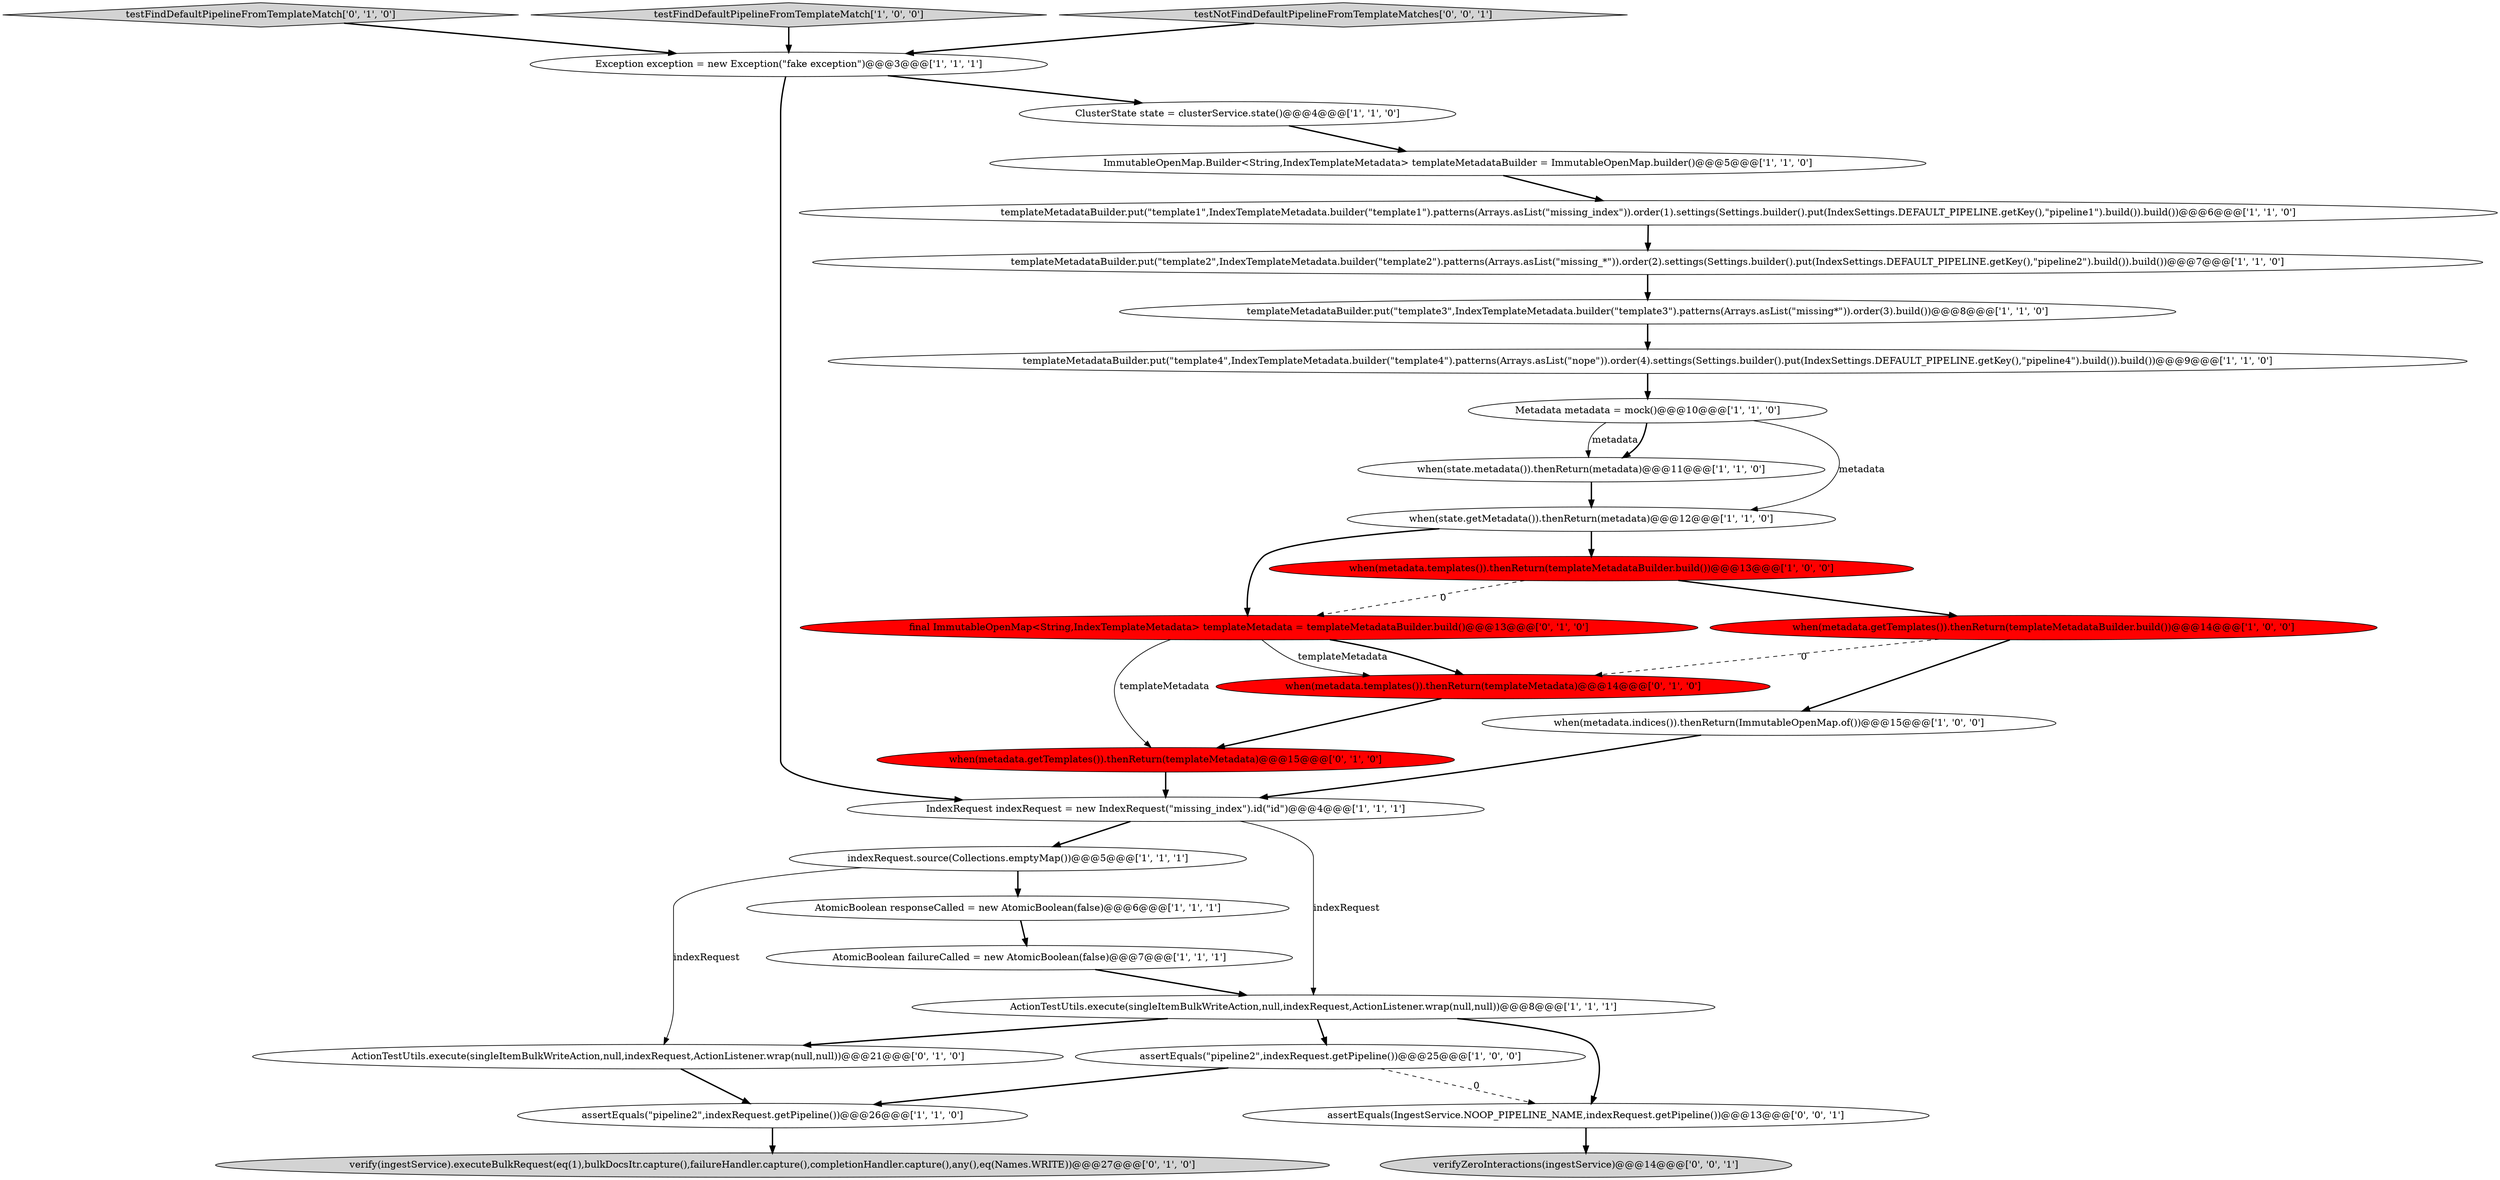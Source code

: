 digraph {
10 [style = filled, label = "assertEquals(\"pipeline2\",indexRequest.getPipeline())@@@26@@@['1', '1', '0']", fillcolor = white, shape = ellipse image = "AAA0AAABBB1BBB"];
1 [style = filled, label = "templateMetadataBuilder.put(\"template2\",IndexTemplateMetadata.builder(\"template2\").patterns(Arrays.asList(\"missing_*\")).order(2).settings(Settings.builder().put(IndexSettings.DEFAULT_PIPELINE.getKey(),\"pipeline2\").build()).build())@@@7@@@['1', '1', '0']", fillcolor = white, shape = ellipse image = "AAA0AAABBB1BBB"];
25 [style = filled, label = "testFindDefaultPipelineFromTemplateMatch['0', '1', '0']", fillcolor = lightgray, shape = diamond image = "AAA0AAABBB2BBB"];
3 [style = filled, label = "when(metadata.getTemplates()).thenReturn(templateMetadataBuilder.build())@@@14@@@['1', '0', '0']", fillcolor = red, shape = ellipse image = "AAA1AAABBB1BBB"];
28 [style = filled, label = "verifyZeroInteractions(ingestService)@@@14@@@['0', '0', '1']", fillcolor = lightgray, shape = ellipse image = "AAA0AAABBB3BBB"];
0 [style = filled, label = "Exception exception = new Exception(\"fake exception\")@@@3@@@['1', '1', '1']", fillcolor = white, shape = ellipse image = "AAA0AAABBB1BBB"];
15 [style = filled, label = "when(metadata.indices()).thenReturn(ImmutableOpenMap.of())@@@15@@@['1', '0', '0']", fillcolor = white, shape = ellipse image = "AAA0AAABBB1BBB"];
4 [style = filled, label = "IndexRequest indexRequest = new IndexRequest(\"missing_index\").id(\"id\")@@@4@@@['1', '1', '1']", fillcolor = white, shape = ellipse image = "AAA0AAABBB1BBB"];
2 [style = filled, label = "templateMetadataBuilder.put(\"template4\",IndexTemplateMetadata.builder(\"template4\").patterns(Arrays.asList(\"nope\")).order(4).settings(Settings.builder().put(IndexSettings.DEFAULT_PIPELINE.getKey(),\"pipeline4\").build()).build())@@@9@@@['1', '1', '0']", fillcolor = white, shape = ellipse image = "AAA0AAABBB1BBB"];
19 [style = filled, label = "testFindDefaultPipelineFromTemplateMatch['1', '0', '0']", fillcolor = lightgray, shape = diamond image = "AAA0AAABBB1BBB"];
16 [style = filled, label = "ClusterState state = clusterService.state()@@@4@@@['1', '1', '0']", fillcolor = white, shape = ellipse image = "AAA0AAABBB1BBB"];
23 [style = filled, label = "verify(ingestService).executeBulkRequest(eq(1),bulkDocsItr.capture(),failureHandler.capture(),completionHandler.capture(),any(),eq(Names.WRITE))@@@27@@@['0', '1', '0']", fillcolor = lightgray, shape = ellipse image = "AAA0AAABBB2BBB"];
22 [style = filled, label = "when(metadata.templates()).thenReturn(templateMetadata)@@@14@@@['0', '1', '0']", fillcolor = red, shape = ellipse image = "AAA1AAABBB2BBB"];
21 [style = filled, label = "when(metadata.getTemplates()).thenReturn(templateMetadata)@@@15@@@['0', '1', '0']", fillcolor = red, shape = ellipse image = "AAA1AAABBB2BBB"];
6 [style = filled, label = "AtomicBoolean responseCalled = new AtomicBoolean(false)@@@6@@@['1', '1', '1']", fillcolor = white, shape = ellipse image = "AAA0AAABBB1BBB"];
8 [style = filled, label = "templateMetadataBuilder.put(\"template3\",IndexTemplateMetadata.builder(\"template3\").patterns(Arrays.asList(\"missing*\")).order(3).build())@@@8@@@['1', '1', '0']", fillcolor = white, shape = ellipse image = "AAA0AAABBB1BBB"];
18 [style = filled, label = "AtomicBoolean failureCalled = new AtomicBoolean(false)@@@7@@@['1', '1', '1']", fillcolor = white, shape = ellipse image = "AAA0AAABBB1BBB"];
13 [style = filled, label = "when(state.metadata()).thenReturn(metadata)@@@11@@@['1', '1', '0']", fillcolor = white, shape = ellipse image = "AAA0AAABBB1BBB"];
5 [style = filled, label = "templateMetadataBuilder.put(\"template1\",IndexTemplateMetadata.builder(\"template1\").patterns(Arrays.asList(\"missing_index\")).order(1).settings(Settings.builder().put(IndexSettings.DEFAULT_PIPELINE.getKey(),\"pipeline1\").build()).build())@@@6@@@['1', '1', '0']", fillcolor = white, shape = ellipse image = "AAA0AAABBB1BBB"];
14 [style = filled, label = "assertEquals(\"pipeline2\",indexRequest.getPipeline())@@@25@@@['1', '0', '0']", fillcolor = white, shape = ellipse image = "AAA0AAABBB1BBB"];
27 [style = filled, label = "assertEquals(IngestService.NOOP_PIPELINE_NAME,indexRequest.getPipeline())@@@13@@@['0', '0', '1']", fillcolor = white, shape = ellipse image = "AAA0AAABBB3BBB"];
29 [style = filled, label = "testNotFindDefaultPipelineFromTemplateMatches['0', '0', '1']", fillcolor = lightgray, shape = diamond image = "AAA0AAABBB3BBB"];
20 [style = filled, label = "ImmutableOpenMap.Builder<String,IndexTemplateMetadata> templateMetadataBuilder = ImmutableOpenMap.builder()@@@5@@@['1', '1', '0']", fillcolor = white, shape = ellipse image = "AAA0AAABBB1BBB"];
11 [style = filled, label = "when(metadata.templates()).thenReturn(templateMetadataBuilder.build())@@@13@@@['1', '0', '0']", fillcolor = red, shape = ellipse image = "AAA1AAABBB1BBB"];
24 [style = filled, label = "ActionTestUtils.execute(singleItemBulkWriteAction,null,indexRequest,ActionListener.wrap(null,null))@@@21@@@['0', '1', '0']", fillcolor = white, shape = ellipse image = "AAA0AAABBB2BBB"];
12 [style = filled, label = "indexRequest.source(Collections.emptyMap())@@@5@@@['1', '1', '1']", fillcolor = white, shape = ellipse image = "AAA0AAABBB1BBB"];
26 [style = filled, label = "final ImmutableOpenMap<String,IndexTemplateMetadata> templateMetadata = templateMetadataBuilder.build()@@@13@@@['0', '1', '0']", fillcolor = red, shape = ellipse image = "AAA1AAABBB2BBB"];
7 [style = filled, label = "ActionTestUtils.execute(singleItemBulkWriteAction,null,indexRequest,ActionListener.wrap(null,null))@@@8@@@['1', '1', '1']", fillcolor = white, shape = ellipse image = "AAA0AAABBB1BBB"];
9 [style = filled, label = "Metadata metadata = mock()@@@10@@@['1', '1', '0']", fillcolor = white, shape = ellipse image = "AAA0AAABBB1BBB"];
17 [style = filled, label = "when(state.getMetadata()).thenReturn(metadata)@@@12@@@['1', '1', '0']", fillcolor = white, shape = ellipse image = "AAA0AAABBB1BBB"];
24->10 [style = bold, label=""];
25->0 [style = bold, label=""];
12->24 [style = solid, label="indexRequest"];
0->16 [style = bold, label=""];
17->26 [style = bold, label=""];
1->8 [style = bold, label=""];
6->18 [style = bold, label=""];
27->28 [style = bold, label=""];
11->26 [style = dashed, label="0"];
29->0 [style = bold, label=""];
22->21 [style = bold, label=""];
14->10 [style = bold, label=""];
3->15 [style = bold, label=""];
3->22 [style = dashed, label="0"];
2->9 [style = bold, label=""];
12->6 [style = bold, label=""];
14->27 [style = dashed, label="0"];
26->22 [style = bold, label=""];
19->0 [style = bold, label=""];
20->5 [style = bold, label=""];
9->17 [style = solid, label="metadata"];
7->14 [style = bold, label=""];
26->21 [style = solid, label="templateMetadata"];
5->1 [style = bold, label=""];
13->17 [style = bold, label=""];
7->24 [style = bold, label=""];
8->2 [style = bold, label=""];
26->22 [style = solid, label="templateMetadata"];
11->3 [style = bold, label=""];
0->4 [style = bold, label=""];
10->23 [style = bold, label=""];
15->4 [style = bold, label=""];
7->27 [style = bold, label=""];
4->12 [style = bold, label=""];
21->4 [style = bold, label=""];
18->7 [style = bold, label=""];
16->20 [style = bold, label=""];
4->7 [style = solid, label="indexRequest"];
9->13 [style = solid, label="metadata"];
9->13 [style = bold, label=""];
17->11 [style = bold, label=""];
}
